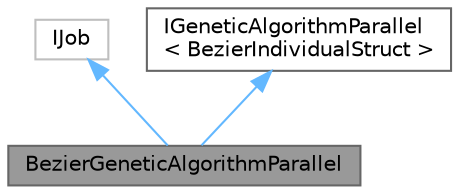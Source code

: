 digraph "BezierGeneticAlgorithmParallel"
{
 // LATEX_PDF_SIZE
  bgcolor="transparent";
  edge [fontname=Helvetica,fontsize=10,labelfontname=Helvetica,labelfontsize=10];
  node [fontname=Helvetica,fontsize=10,shape=box,height=0.2,width=0.4];
  Node1 [id="Node000001",label="BezierGeneticAlgorithmParallel",height=0.2,width=0.4,color="gray40", fillcolor="grey60", style="filled", fontcolor="black",tooltip="Struct representing Bezier GA job."];
  Node2 -> Node1 [id="edge1_Node000001_Node000002",dir="back",color="steelblue1",style="solid",tooltip=" "];
  Node2 [id="Node000002",label="IJob",height=0.2,width=0.4,color="grey75", fillcolor="white", style="filled",tooltip=" "];
  Node3 -> Node1 [id="edge2_Node000001_Node000003",dir="back",color="steelblue1",style="solid",tooltip=" "];
  Node3 [id="Node000003",label="IGeneticAlgorithmParallel\l\< BezierIndividualStruct \>",height=0.2,width=0.4,color="gray40", fillcolor="white", style="filled",URL="$interface_i_genetic_algorithm_parallel.html",tooltip=" "];
}
